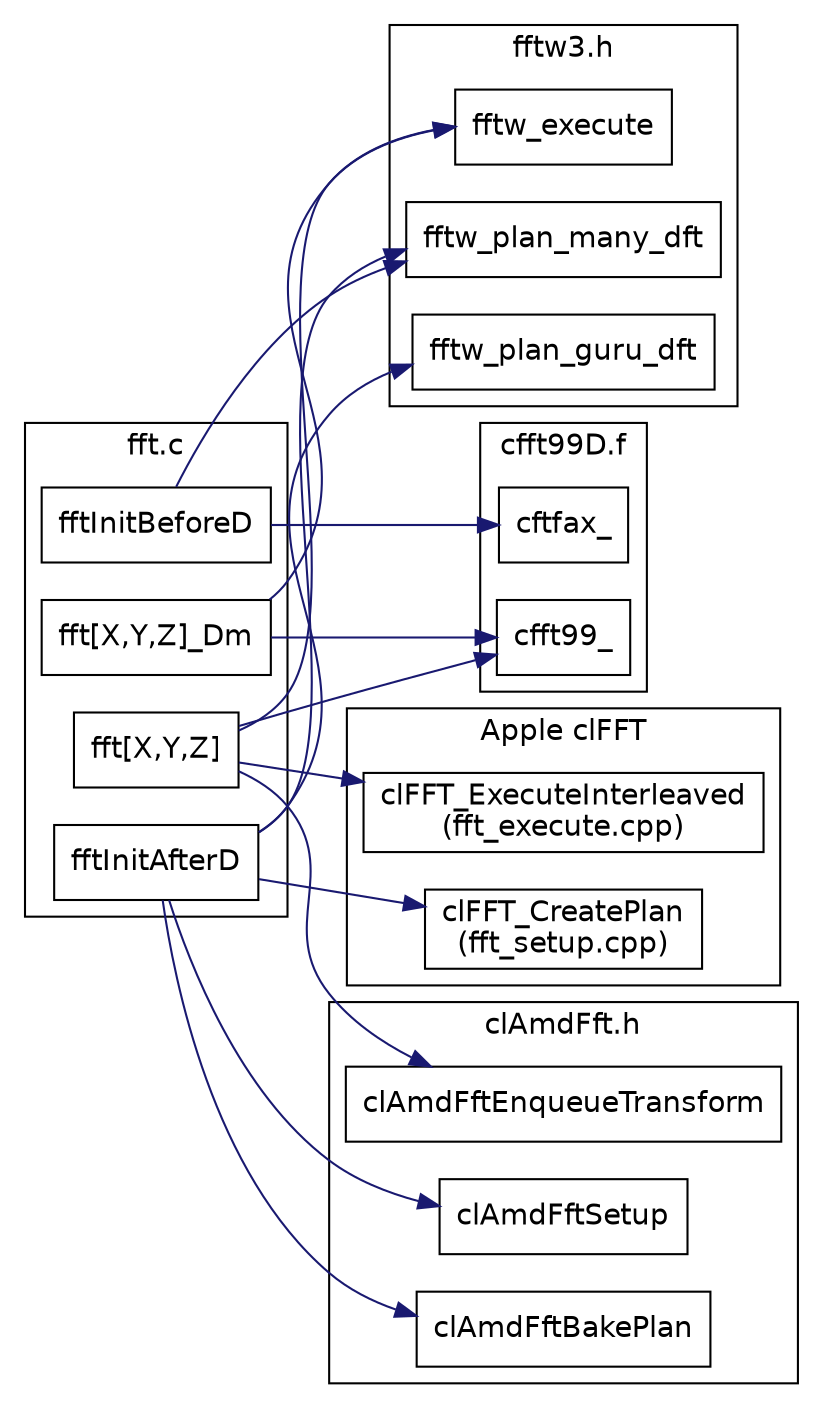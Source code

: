 digraph fft
{
	rankdir=LR
	edge [color=midnightblue]
	node [fontname=Helvetica,shape=box];
	fontname=Helvetica
	
	subgraph cluster_fft {
		fftInitBeforeD
		"fft[X,Y,Z]_Dm"
		fftInitAfterD
		"fft[X,Y,Z]"
		label = "fft.c"
	}
	subgraph cluster_fftw {
		fftw_plan_many_dft
		fftw_plan_guru_dft
		fftw_execute
		label = "fftw3.h"
	}
	subgraph cluster_cfft99 {
		cftfax_
		cfft99_
		label = "cfft99D.f"
	}
	subgraph cluster_apple {
		ApplePlan [label="clFFT_CreatePlan\n(fft_setup.cpp)"]
		AppleExec [label="clFFT_ExecuteInterleaved\n(fft_execute.cpp)"]
		label = "Apple clFFT"
	}
	subgraph cluster_clamd {
		clAmdFftSetup
		clAmdFftBakePlan
		clAmdFftEnqueueTransform
		label = "clAmdFft.h"
	}
	
	"fft[X,Y,Z]_Dm" -> cfft99_
	"fft[X,Y,Z]_Dm" -> fftw_execute
	"fft[X,Y,Z]" -> cfft99_
	"fft[X,Y,Z]" -> fftw_execute
	"fft[X,Y,Z]" -> clAmdFftEnqueueTransform
	"fft[X,Y,Z]" -> AppleExec
	fftInitBeforeD -> fftw_plan_many_dft
	fftInitBeforeD -> cftfax_
	fftInitAfterD -> fftw_plan_many_dft
	fftInitAfterD -> fftw_plan_guru_dft
	fftInitAfterD -> ApplePlan
	fftInitAfterD -> clAmdFftSetup
	fftInitAfterD -> clAmdFftBakePlan
}